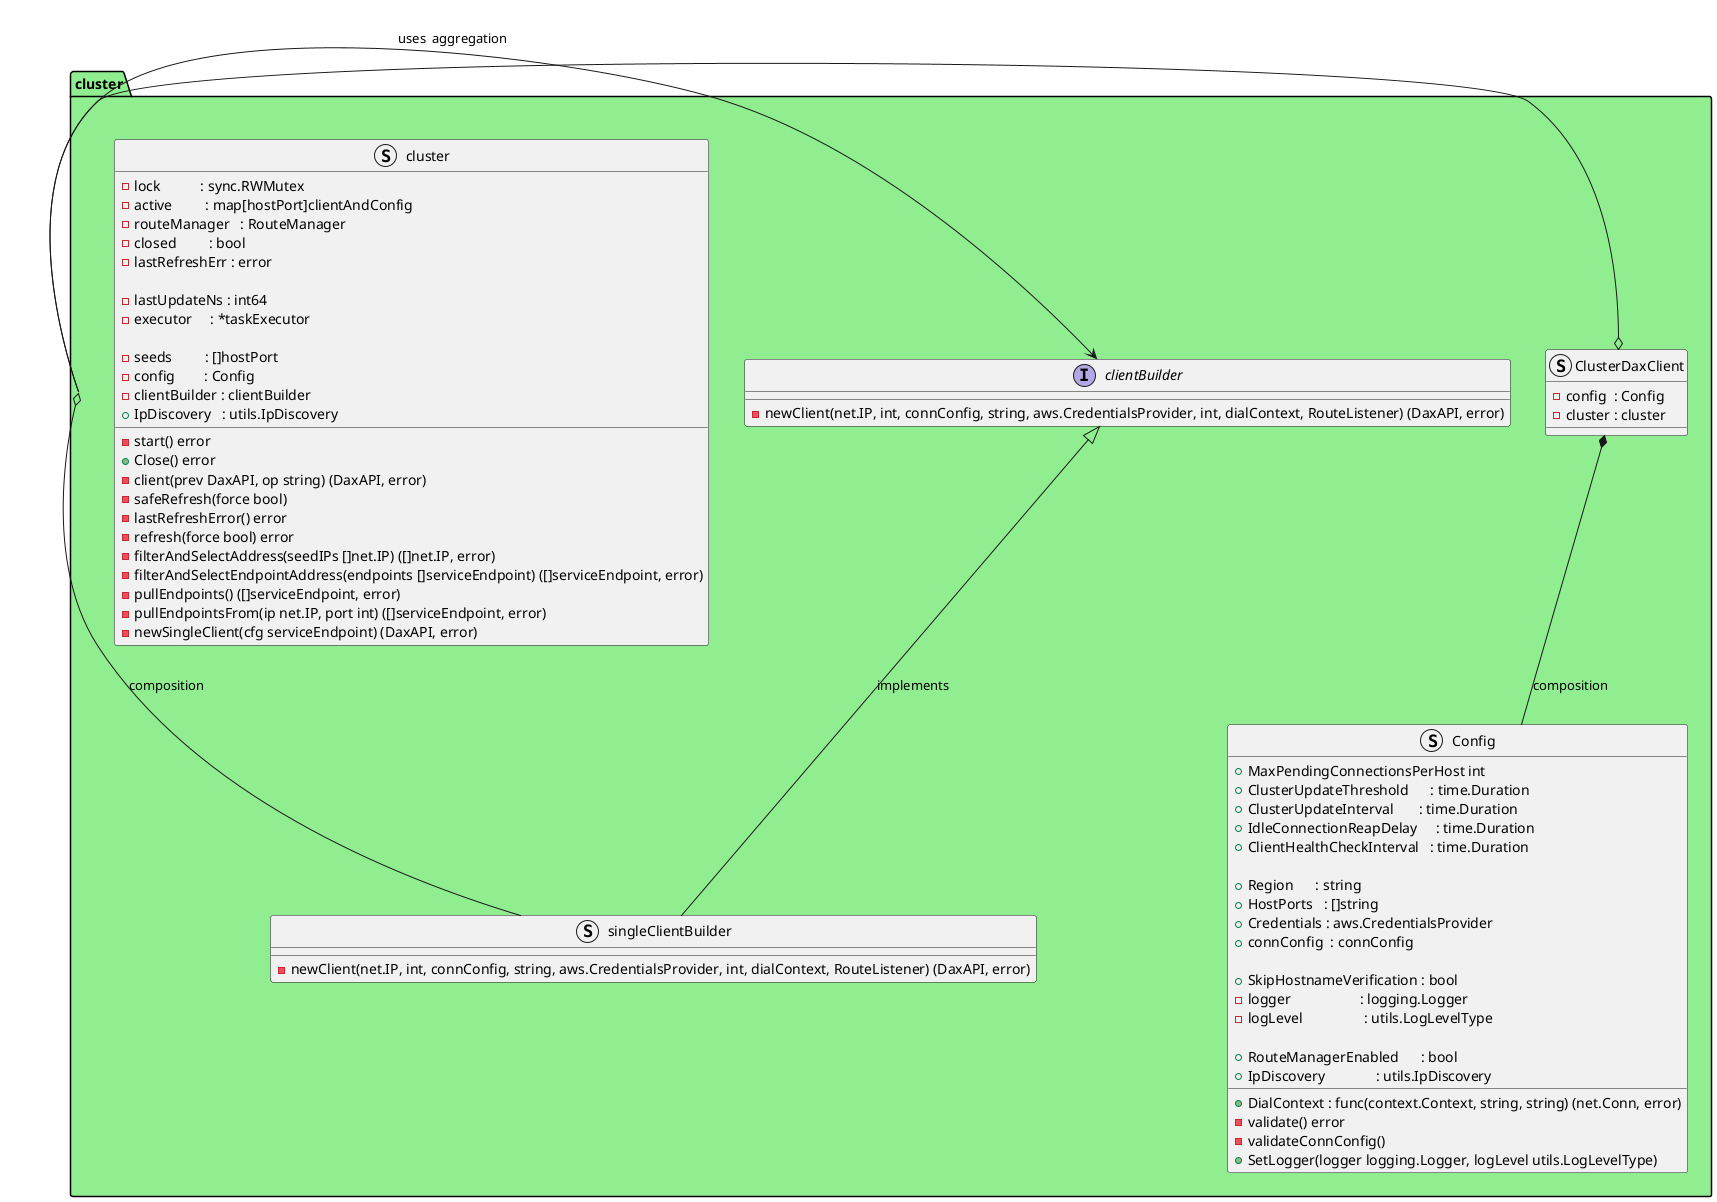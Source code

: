 @startuml DialContext_ClassDiagram

package "cluster" #LightGreen {
	struct ClusterDaxClient {
		-config  : Config
		-cluster : cluster
	}

	struct Config {
		+MaxPendingConnectionsPerHost int
		+ClusterUpdateThreshold      : time.Duration
		+ClusterUpdateInterval       : time.Duration
		+IdleConnectionReapDelay     : time.Duration
		+ClientHealthCheckInterval   : time.Duration

		+Region      : string
		+HostPorts   : []string
		+Credentials : aws.CredentialsProvider
		+DialContext : func(context.Context, string, string) (net.Conn, error)
		+connConfig  : connConfig

		+SkipHostnameVerification : bool
		-logger                   : logging.Logger
		-logLevel                 : utils.LogLevelType

		+RouteManagerEnabled      : bool 
		+IpDiscovery              : utils.IpDiscovery

		-validate() error
		-validateConnConfig()
		+SetLogger(logger logging.Logger, logLevel utils.LogLevelType)
	}

	struct cluster {
		-lock           : sync.RWMutex
		'protected by lock
		-active         : map[hostPort]clientAndConfig 
		'protected by lock
		-routeManager   : RouteManager  
		'protected by lock               
		-closed         : bool
		'protected by lock                         
		-lastRefreshErr : error                        

		-lastUpdateNs : int64
		-executor     : *taskExecutor

		-seeds         : []hostPort
		-config        : Config
		-clientBuilder : clientBuilder
		+IpDiscovery   : utils.IpDiscovery

		-start() error 
		+Close() error
		-client(prev DaxAPI, op string) (DaxAPI, error)
		-safeRefresh(force bool)
		-lastRefreshError() error
		-refresh(force bool) error
		-filterAndSelectAddress(seedIPs []net.IP) ([]net.IP, error)
		-filterAndSelectEndpointAddress(endpoints []serviceEndpoint) ([]serviceEndpoint, error)
		-pullEndpoints() ([]serviceEndpoint, error)
		-pullEndpointsFrom(ip net.IP, port int) ([]serviceEndpoint, error)
		-newSingleClient(cfg serviceEndpoint) (DaxAPI, error)
	}

	interface clientBuilder {
		- newClient(net.IP, int, connConfig, string, aws.CredentialsProvider, int, dialContext, RouteListener) (DaxAPI, error)
	}

	struct singleClientBuilder {
		-newClient(net.IP, int, connConfig, string, aws.CredentialsProvider, int, dialContext, RouteListener) (DaxAPI, error) 
	}
}

ClusterDaxClient *-- Config : composition
ClusterDaxClient o-- cluster : aggregation
clientBuilder <|-- singleClientBuilder : implements
cluster -> clientBuilder : uses
cluster o-- singleClientBuilder : composition

@enduml
